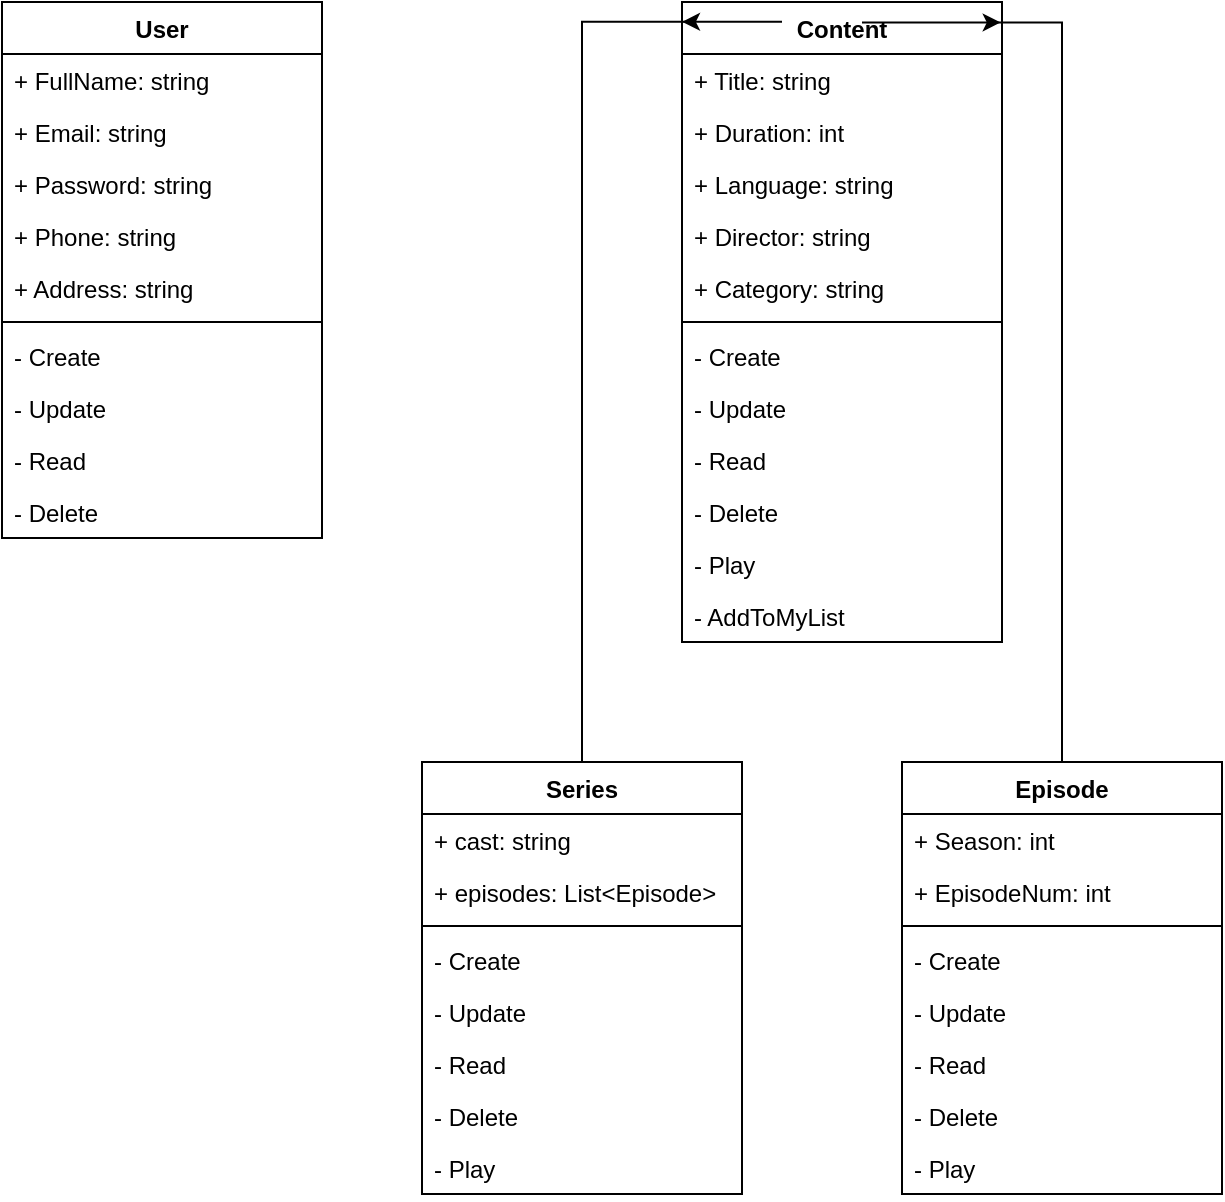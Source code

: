 <mxfile version="20.3.0" type="device"><diagram id="6h3CJm7QZ0za_PfbVn0c" name="Page-1"><mxGraphModel dx="1127" dy="623" grid="1" gridSize="10" guides="1" tooltips="1" connect="1" arrows="1" fold="1" page="0" pageScale="1" pageWidth="827" pageHeight="1169" math="0" shadow="0"><root><mxCell id="0"/><mxCell id="1" parent="0"/><mxCell id="AnRcj7d3hNjROZiK65xS-26" value="User" style="swimlane;fontStyle=1;align=center;verticalAlign=top;childLayout=stackLayout;horizontal=1;startSize=26;horizontalStack=0;resizeParent=1;resizeParentMax=0;resizeLast=0;collapsible=1;marginBottom=0;labelBorderColor=none;" vertex="1" parent="1"><mxGeometry x="60" y="30" width="160" height="268" as="geometry"/></mxCell><mxCell id="AnRcj7d3hNjROZiK65xS-27" value="+ FullName: string" style="text;strokeColor=none;fillColor=none;align=left;verticalAlign=top;spacingLeft=4;spacingRight=4;overflow=hidden;rotatable=0;points=[[0,0.5],[1,0.5]];portConstraint=eastwest;labelBorderColor=none;" vertex="1" parent="AnRcj7d3hNjROZiK65xS-26"><mxGeometry y="26" width="160" height="26" as="geometry"/></mxCell><mxCell id="AnRcj7d3hNjROZiK65xS-30" value="+ Email: string" style="text;strokeColor=none;fillColor=none;align=left;verticalAlign=top;spacingLeft=4;spacingRight=4;overflow=hidden;rotatable=0;points=[[0,0.5],[1,0.5]];portConstraint=eastwest;labelBorderColor=none;" vertex="1" parent="AnRcj7d3hNjROZiK65xS-26"><mxGeometry y="52" width="160" height="26" as="geometry"/></mxCell><mxCell id="AnRcj7d3hNjROZiK65xS-31" value="+ Password: string" style="text;strokeColor=none;fillColor=none;align=left;verticalAlign=top;spacingLeft=4;spacingRight=4;overflow=hidden;rotatable=0;points=[[0,0.5],[1,0.5]];portConstraint=eastwest;labelBorderColor=none;" vertex="1" parent="AnRcj7d3hNjROZiK65xS-26"><mxGeometry y="78" width="160" height="26" as="geometry"/></mxCell><mxCell id="AnRcj7d3hNjROZiK65xS-32" value="+ Phone: string" style="text;strokeColor=none;fillColor=none;align=left;verticalAlign=top;spacingLeft=4;spacingRight=4;overflow=hidden;rotatable=0;points=[[0,0.5],[1,0.5]];portConstraint=eastwest;labelBorderColor=none;" vertex="1" parent="AnRcj7d3hNjROZiK65xS-26"><mxGeometry y="104" width="160" height="26" as="geometry"/></mxCell><mxCell id="AnRcj7d3hNjROZiK65xS-33" value="+ Address: string" style="text;strokeColor=none;fillColor=none;align=left;verticalAlign=top;spacingLeft=4;spacingRight=4;overflow=hidden;rotatable=0;points=[[0,0.5],[1,0.5]];portConstraint=eastwest;labelBorderColor=none;" vertex="1" parent="AnRcj7d3hNjROZiK65xS-26"><mxGeometry y="130" width="160" height="26" as="geometry"/></mxCell><mxCell id="AnRcj7d3hNjROZiK65xS-28" value="" style="line;strokeWidth=1;fillColor=none;align=left;verticalAlign=middle;spacingTop=-1;spacingLeft=3;spacingRight=3;rotatable=0;labelPosition=right;points=[];portConstraint=eastwest;strokeColor=inherit;labelBorderColor=none;" vertex="1" parent="AnRcj7d3hNjROZiK65xS-26"><mxGeometry y="156" width="160" height="8" as="geometry"/></mxCell><mxCell id="AnRcj7d3hNjROZiK65xS-29" value="- Create" style="text;strokeColor=none;fillColor=none;align=left;verticalAlign=top;spacingLeft=4;spacingRight=4;overflow=hidden;rotatable=0;points=[[0,0.5],[1,0.5]];portConstraint=eastwest;labelBorderColor=none;" vertex="1" parent="AnRcj7d3hNjROZiK65xS-26"><mxGeometry y="164" width="160" height="26" as="geometry"/></mxCell><mxCell id="AnRcj7d3hNjROZiK65xS-34" value="- Update" style="text;strokeColor=none;fillColor=none;align=left;verticalAlign=top;spacingLeft=4;spacingRight=4;overflow=hidden;rotatable=0;points=[[0,0.5],[1,0.5]];portConstraint=eastwest;labelBorderColor=none;" vertex="1" parent="AnRcj7d3hNjROZiK65xS-26"><mxGeometry y="190" width="160" height="26" as="geometry"/></mxCell><mxCell id="AnRcj7d3hNjROZiK65xS-35" value="- Read" style="text;strokeColor=none;fillColor=none;align=left;verticalAlign=top;spacingLeft=4;spacingRight=4;overflow=hidden;rotatable=0;points=[[0,0.5],[1,0.5]];portConstraint=eastwest;labelBorderColor=none;" vertex="1" parent="AnRcj7d3hNjROZiK65xS-26"><mxGeometry y="216" width="160" height="26" as="geometry"/></mxCell><mxCell id="AnRcj7d3hNjROZiK65xS-36" value="- Delete" style="text;strokeColor=none;fillColor=none;align=left;verticalAlign=top;spacingLeft=4;spacingRight=4;overflow=hidden;rotatable=0;points=[[0,0.5],[1,0.5]];portConstraint=eastwest;labelBorderColor=none;" vertex="1" parent="AnRcj7d3hNjROZiK65xS-26"><mxGeometry y="242" width="160" height="26" as="geometry"/></mxCell><mxCell id="AnRcj7d3hNjROZiK65xS-37" value="Content" style="swimlane;fontStyle=1;align=center;verticalAlign=top;childLayout=stackLayout;horizontal=1;startSize=26;horizontalStack=0;resizeParent=1;resizeParentMax=0;resizeLast=0;collapsible=1;marginBottom=0;labelBorderColor=none;" vertex="1" parent="1"><mxGeometry x="400" y="30" width="160" height="320" as="geometry"/></mxCell><mxCell id="AnRcj7d3hNjROZiK65xS-38" value="+ Title: string" style="text;strokeColor=none;fillColor=none;align=left;verticalAlign=top;spacingLeft=4;spacingRight=4;overflow=hidden;rotatable=0;points=[[0,0.5],[1,0.5]];portConstraint=eastwest;labelBorderColor=none;" vertex="1" parent="AnRcj7d3hNjROZiK65xS-37"><mxGeometry y="26" width="160" height="26" as="geometry"/></mxCell><mxCell id="AnRcj7d3hNjROZiK65xS-39" value="+ Duration: int" style="text;strokeColor=none;fillColor=none;align=left;verticalAlign=top;spacingLeft=4;spacingRight=4;overflow=hidden;rotatable=0;points=[[0,0.5],[1,0.5]];portConstraint=eastwest;labelBorderColor=none;" vertex="1" parent="AnRcj7d3hNjROZiK65xS-37"><mxGeometry y="52" width="160" height="26" as="geometry"/></mxCell><mxCell id="AnRcj7d3hNjROZiK65xS-40" value="+ Language: string" style="text;strokeColor=none;fillColor=none;align=left;verticalAlign=top;spacingLeft=4;spacingRight=4;overflow=hidden;rotatable=0;points=[[0,0.5],[1,0.5]];portConstraint=eastwest;labelBorderColor=none;" vertex="1" parent="AnRcj7d3hNjROZiK65xS-37"><mxGeometry y="78" width="160" height="26" as="geometry"/></mxCell><mxCell id="AnRcj7d3hNjROZiK65xS-49" value="+ Director: string" style="text;strokeColor=none;fillColor=none;align=left;verticalAlign=top;spacingLeft=4;spacingRight=4;overflow=hidden;rotatable=0;points=[[0,0.5],[1,0.5]];portConstraint=eastwest;labelBorderColor=none;" vertex="1" parent="AnRcj7d3hNjROZiK65xS-37"><mxGeometry y="104" width="160" height="26" as="geometry"/></mxCell><mxCell id="AnRcj7d3hNjROZiK65xS-50" value="+ Category: string" style="text;strokeColor=none;fillColor=none;align=left;verticalAlign=top;spacingLeft=4;spacingRight=4;overflow=hidden;rotatable=0;points=[[0,0.5],[1,0.5]];portConstraint=eastwest;labelBorderColor=none;" vertex="1" parent="AnRcj7d3hNjROZiK65xS-37"><mxGeometry y="130" width="160" height="26" as="geometry"/></mxCell><mxCell id="AnRcj7d3hNjROZiK65xS-43" value="" style="line;strokeWidth=1;fillColor=none;align=left;verticalAlign=middle;spacingTop=-1;spacingLeft=3;spacingRight=3;rotatable=0;labelPosition=right;points=[];portConstraint=eastwest;strokeColor=inherit;labelBorderColor=none;" vertex="1" parent="AnRcj7d3hNjROZiK65xS-37"><mxGeometry y="156" width="160" height="8" as="geometry"/></mxCell><mxCell id="AnRcj7d3hNjROZiK65xS-44" value="- Create" style="text;strokeColor=none;fillColor=none;align=left;verticalAlign=top;spacingLeft=4;spacingRight=4;overflow=hidden;rotatable=0;points=[[0,0.5],[1,0.5]];portConstraint=eastwest;labelBorderColor=none;" vertex="1" parent="AnRcj7d3hNjROZiK65xS-37"><mxGeometry y="164" width="160" height="26" as="geometry"/></mxCell><mxCell id="AnRcj7d3hNjROZiK65xS-45" value="- Update" style="text;strokeColor=none;fillColor=none;align=left;verticalAlign=top;spacingLeft=4;spacingRight=4;overflow=hidden;rotatable=0;points=[[0,0.5],[1,0.5]];portConstraint=eastwest;labelBorderColor=none;" vertex="1" parent="AnRcj7d3hNjROZiK65xS-37"><mxGeometry y="190" width="160" height="26" as="geometry"/></mxCell><mxCell id="AnRcj7d3hNjROZiK65xS-46" value="- Read" style="text;strokeColor=none;fillColor=none;align=left;verticalAlign=top;spacingLeft=4;spacingRight=4;overflow=hidden;rotatable=0;points=[[0,0.5],[1,0.5]];portConstraint=eastwest;labelBorderColor=none;" vertex="1" parent="AnRcj7d3hNjROZiK65xS-37"><mxGeometry y="216" width="160" height="26" as="geometry"/></mxCell><mxCell id="AnRcj7d3hNjROZiK65xS-47" value="- Delete" style="text;strokeColor=none;fillColor=none;align=left;verticalAlign=top;spacingLeft=4;spacingRight=4;overflow=hidden;rotatable=0;points=[[0,0.5],[1,0.5]];portConstraint=eastwest;labelBorderColor=none;" vertex="1" parent="AnRcj7d3hNjROZiK65xS-37"><mxGeometry y="242" width="160" height="26" as="geometry"/></mxCell><mxCell id="AnRcj7d3hNjROZiK65xS-51" value="- Play" style="text;strokeColor=none;fillColor=none;align=left;verticalAlign=top;spacingLeft=4;spacingRight=4;overflow=hidden;rotatable=0;points=[[0,0.5],[1,0.5]];portConstraint=eastwest;labelBorderColor=none;" vertex="1" parent="AnRcj7d3hNjROZiK65xS-37"><mxGeometry y="268" width="160" height="26" as="geometry"/></mxCell><mxCell id="AnRcj7d3hNjROZiK65xS-80" value="- AddToMyList" style="text;strokeColor=none;fillColor=none;align=left;verticalAlign=top;spacingLeft=4;spacingRight=4;overflow=hidden;rotatable=0;points=[[0,0.5],[1,0.5]];portConstraint=eastwest;labelBorderColor=none;" vertex="1" parent="AnRcj7d3hNjROZiK65xS-37"><mxGeometry y="294" width="160" height="26" as="geometry"/></mxCell><mxCell id="AnRcj7d3hNjROZiK65xS-81" style="edgeStyle=orthogonalEdgeStyle;rounded=0;orthogonalLoop=1;jettySize=auto;html=1;exitX=0.5;exitY=0;exitDx=0;exitDy=0;entryX=0;entryY=0.031;entryDx=0;entryDy=0;entryPerimeter=0;" edge="1" parent="1" source="AnRcj7d3hNjROZiK65xS-54" target="AnRcj7d3hNjROZiK65xS-37"><mxGeometry relative="1" as="geometry"/></mxCell><mxCell id="AnRcj7d3hNjROZiK65xS-54" value="Series" style="swimlane;fontStyle=1;align=center;verticalAlign=top;childLayout=stackLayout;horizontal=1;startSize=26;horizontalStack=0;resizeParent=1;resizeParentMax=0;resizeLast=0;collapsible=1;marginBottom=0;labelBorderColor=none;" vertex="1" parent="1"><mxGeometry x="270" y="410" width="160" height="216" as="geometry"/></mxCell><mxCell id="AnRcj7d3hNjROZiK65xS-55" value="+ cast: string" style="text;strokeColor=none;fillColor=none;align=left;verticalAlign=top;spacingLeft=4;spacingRight=4;overflow=hidden;rotatable=0;points=[[0,0.5],[1,0.5]];portConstraint=eastwest;labelBorderColor=none;" vertex="1" parent="AnRcj7d3hNjROZiK65xS-54"><mxGeometry y="26" width="160" height="26" as="geometry"/></mxCell><mxCell id="AnRcj7d3hNjROZiK65xS-56" value="+ episodes: List&lt;Episode&gt;" style="text;strokeColor=none;fillColor=none;align=left;verticalAlign=top;spacingLeft=4;spacingRight=4;overflow=hidden;rotatable=0;points=[[0,0.5],[1,0.5]];portConstraint=eastwest;labelBorderColor=none;" vertex="1" parent="AnRcj7d3hNjROZiK65xS-54"><mxGeometry y="52" width="160" height="26" as="geometry"/></mxCell><mxCell id="AnRcj7d3hNjROZiK65xS-60" value="" style="line;strokeWidth=1;fillColor=none;align=left;verticalAlign=middle;spacingTop=-1;spacingLeft=3;spacingRight=3;rotatable=0;labelPosition=right;points=[];portConstraint=eastwest;strokeColor=inherit;labelBorderColor=none;" vertex="1" parent="AnRcj7d3hNjROZiK65xS-54"><mxGeometry y="78" width="160" height="8" as="geometry"/></mxCell><mxCell id="AnRcj7d3hNjROZiK65xS-61" value="- Create" style="text;strokeColor=none;fillColor=none;align=left;verticalAlign=top;spacingLeft=4;spacingRight=4;overflow=hidden;rotatable=0;points=[[0,0.5],[1,0.5]];portConstraint=eastwest;labelBorderColor=none;" vertex="1" parent="AnRcj7d3hNjROZiK65xS-54"><mxGeometry y="86" width="160" height="26" as="geometry"/></mxCell><mxCell id="AnRcj7d3hNjROZiK65xS-62" value="- Update" style="text;strokeColor=none;fillColor=none;align=left;verticalAlign=top;spacingLeft=4;spacingRight=4;overflow=hidden;rotatable=0;points=[[0,0.5],[1,0.5]];portConstraint=eastwest;labelBorderColor=none;" vertex="1" parent="AnRcj7d3hNjROZiK65xS-54"><mxGeometry y="112" width="160" height="26" as="geometry"/></mxCell><mxCell id="AnRcj7d3hNjROZiK65xS-63" value="- Read" style="text;strokeColor=none;fillColor=none;align=left;verticalAlign=top;spacingLeft=4;spacingRight=4;overflow=hidden;rotatable=0;points=[[0,0.5],[1,0.5]];portConstraint=eastwest;labelBorderColor=none;" vertex="1" parent="AnRcj7d3hNjROZiK65xS-54"><mxGeometry y="138" width="160" height="26" as="geometry"/></mxCell><mxCell id="AnRcj7d3hNjROZiK65xS-64" value="- Delete" style="text;strokeColor=none;fillColor=none;align=left;verticalAlign=top;spacingLeft=4;spacingRight=4;overflow=hidden;rotatable=0;points=[[0,0.5],[1,0.5]];portConstraint=eastwest;labelBorderColor=none;" vertex="1" parent="AnRcj7d3hNjROZiK65xS-54"><mxGeometry y="164" width="160" height="26" as="geometry"/></mxCell><mxCell id="AnRcj7d3hNjROZiK65xS-65" value="- Play" style="text;strokeColor=none;fillColor=none;align=left;verticalAlign=top;spacingLeft=4;spacingRight=4;overflow=hidden;rotatable=0;points=[[0,0.5],[1,0.5]];portConstraint=eastwest;labelBorderColor=none;" vertex="1" parent="AnRcj7d3hNjROZiK65xS-54"><mxGeometry y="190" width="160" height="26" as="geometry"/></mxCell><mxCell id="AnRcj7d3hNjROZiK65xS-82" style="edgeStyle=orthogonalEdgeStyle;rounded=0;orthogonalLoop=1;jettySize=auto;html=1;exitX=0.5;exitY=0;exitDx=0;exitDy=0;entryX=0.996;entryY=0.032;entryDx=0;entryDy=0;entryPerimeter=0;" edge="1" parent="1" source="AnRcj7d3hNjROZiK65xS-67" target="AnRcj7d3hNjROZiK65xS-37"><mxGeometry relative="1" as="geometry"/></mxCell><mxCell id="AnRcj7d3hNjROZiK65xS-67" value="Episode" style="swimlane;fontStyle=1;align=center;verticalAlign=top;childLayout=stackLayout;horizontal=1;startSize=26;horizontalStack=0;resizeParent=1;resizeParentMax=0;resizeLast=0;collapsible=1;marginBottom=0;labelBorderColor=none;" vertex="1" parent="1"><mxGeometry x="510" y="410" width="160" height="216" as="geometry"/></mxCell><mxCell id="AnRcj7d3hNjROZiK65xS-68" value="+ Season: int" style="text;strokeColor=none;fillColor=none;align=left;verticalAlign=top;spacingLeft=4;spacingRight=4;overflow=hidden;rotatable=0;points=[[0,0.5],[1,0.5]];portConstraint=eastwest;labelBorderColor=none;" vertex="1" parent="AnRcj7d3hNjROZiK65xS-67"><mxGeometry y="26" width="160" height="26" as="geometry"/></mxCell><mxCell id="AnRcj7d3hNjROZiK65xS-70" value="+ EpisodeNum: int" style="text;strokeColor=none;fillColor=none;align=left;verticalAlign=top;spacingLeft=4;spacingRight=4;overflow=hidden;rotatable=0;points=[[0,0.5],[1,0.5]];portConstraint=eastwest;labelBorderColor=none;" vertex="1" parent="AnRcj7d3hNjROZiK65xS-67"><mxGeometry y="52" width="160" height="26" as="geometry"/></mxCell><mxCell id="AnRcj7d3hNjROZiK65xS-73" value="" style="line;strokeWidth=1;fillColor=none;align=left;verticalAlign=middle;spacingTop=-1;spacingLeft=3;spacingRight=3;rotatable=0;labelPosition=right;points=[];portConstraint=eastwest;strokeColor=inherit;labelBorderColor=none;" vertex="1" parent="AnRcj7d3hNjROZiK65xS-67"><mxGeometry y="78" width="160" height="8" as="geometry"/></mxCell><mxCell id="AnRcj7d3hNjROZiK65xS-74" value="- Create" style="text;strokeColor=none;fillColor=none;align=left;verticalAlign=top;spacingLeft=4;spacingRight=4;overflow=hidden;rotatable=0;points=[[0,0.5],[1,0.5]];portConstraint=eastwest;labelBorderColor=none;" vertex="1" parent="AnRcj7d3hNjROZiK65xS-67"><mxGeometry y="86" width="160" height="26" as="geometry"/></mxCell><mxCell id="AnRcj7d3hNjROZiK65xS-75" value="- Update" style="text;strokeColor=none;fillColor=none;align=left;verticalAlign=top;spacingLeft=4;spacingRight=4;overflow=hidden;rotatable=0;points=[[0,0.5],[1,0.5]];portConstraint=eastwest;labelBorderColor=none;" vertex="1" parent="AnRcj7d3hNjROZiK65xS-67"><mxGeometry y="112" width="160" height="26" as="geometry"/></mxCell><mxCell id="AnRcj7d3hNjROZiK65xS-76" value="- Read" style="text;strokeColor=none;fillColor=none;align=left;verticalAlign=top;spacingLeft=4;spacingRight=4;overflow=hidden;rotatable=0;points=[[0,0.5],[1,0.5]];portConstraint=eastwest;labelBorderColor=none;" vertex="1" parent="AnRcj7d3hNjROZiK65xS-67"><mxGeometry y="138" width="160" height="26" as="geometry"/></mxCell><mxCell id="AnRcj7d3hNjROZiK65xS-77" value="- Delete" style="text;strokeColor=none;fillColor=none;align=left;verticalAlign=top;spacingLeft=4;spacingRight=4;overflow=hidden;rotatable=0;points=[[0,0.5],[1,0.5]];portConstraint=eastwest;labelBorderColor=none;" vertex="1" parent="AnRcj7d3hNjROZiK65xS-67"><mxGeometry y="164" width="160" height="26" as="geometry"/></mxCell><mxCell id="AnRcj7d3hNjROZiK65xS-78" value="- Play" style="text;strokeColor=none;fillColor=none;align=left;verticalAlign=top;spacingLeft=4;spacingRight=4;overflow=hidden;rotatable=0;points=[[0,0.5],[1,0.5]];portConstraint=eastwest;labelBorderColor=none;" vertex="1" parent="AnRcj7d3hNjROZiK65xS-67"><mxGeometry y="190" width="160" height="26" as="geometry"/></mxCell></root></mxGraphModel></diagram></mxfile>